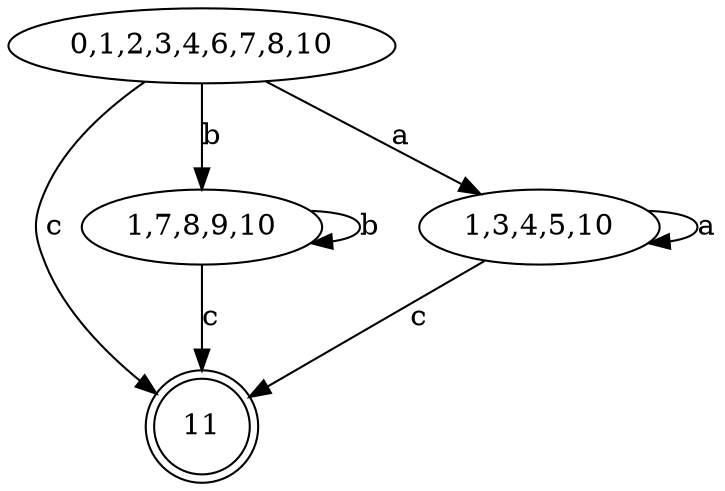 // AFD
digraph {
	"0,1,2,3,4,6,7,8,10" -> 11 [label=c]
	"0,1,2,3,4,6,7,8,10" -> "1,7,8,9,10" [label=b]
	"0,1,2,3,4,6,7,8,10" -> "1,3,4,5,10" [label=a]
	"1,7,8,9,10" -> 11 [label=c]
	"1,7,8,9,10" -> "1,7,8,9,10" [label=b]
	"1,3,4,5,10" -> 11 [label=c]
	"1,3,4,5,10" -> "1,3,4,5,10" [label=a]
	11 [shape=doublecircle]
}
